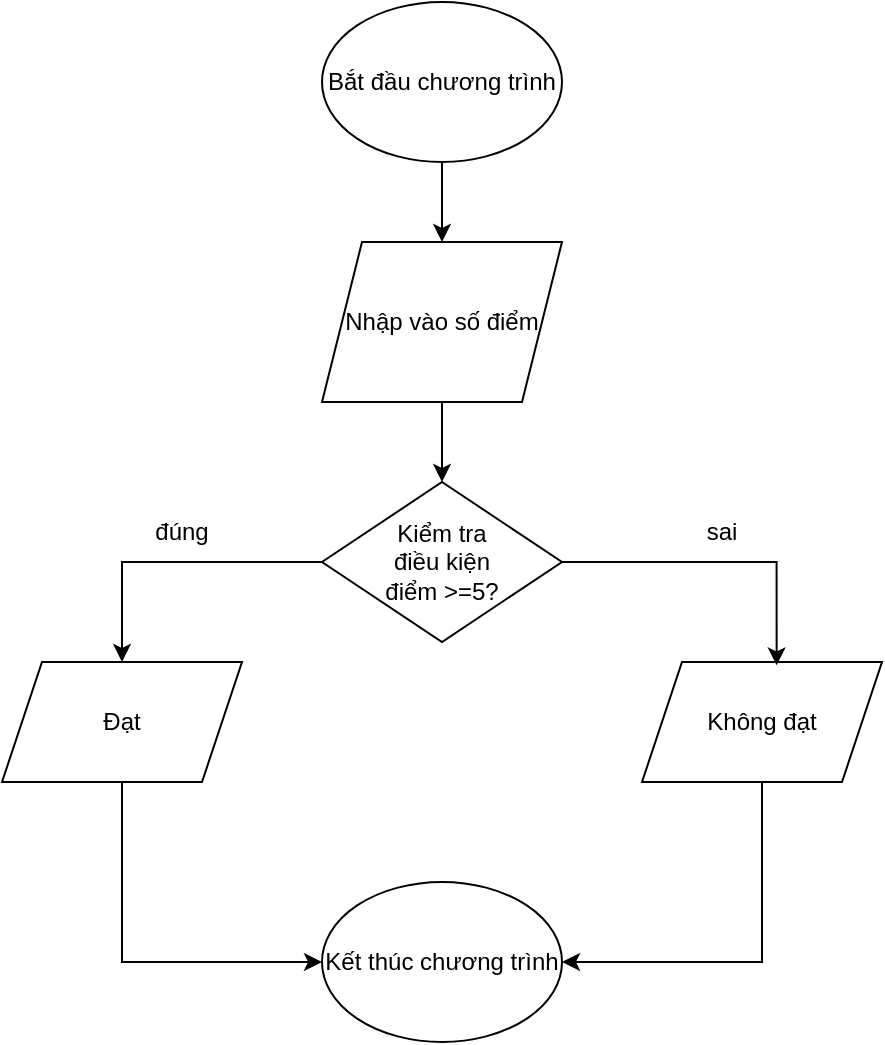 <mxfile version="28.2.5">
  <diagram name="Page-1" id="TU6j4XMP9tYtJwAjrXYR">
    <mxGraphModel dx="772" dy="501" grid="1" gridSize="10" guides="1" tooltips="1" connect="1" arrows="1" fold="1" page="1" pageScale="1" pageWidth="850" pageHeight="1100" math="0" shadow="0">
      <root>
        <mxCell id="0" />
        <mxCell id="1" parent="0" />
        <mxCell id="uMEUlqfxkO7CdfmcYM74-9" style="edgeStyle=orthogonalEdgeStyle;rounded=0;orthogonalLoop=1;jettySize=auto;html=1;exitX=0.5;exitY=1;exitDx=0;exitDy=0;" edge="1" parent="1" source="uMEUlqfxkO7CdfmcYM74-1" target="uMEUlqfxkO7CdfmcYM74-2">
          <mxGeometry relative="1" as="geometry" />
        </mxCell>
        <mxCell id="uMEUlqfxkO7CdfmcYM74-1" value="Bắt đầu chương trình" style="ellipse;whiteSpace=wrap;html=1;" vertex="1" parent="1">
          <mxGeometry x="320" y="40" width="120" height="80" as="geometry" />
        </mxCell>
        <mxCell id="uMEUlqfxkO7CdfmcYM74-10" style="edgeStyle=orthogonalEdgeStyle;rounded=0;orthogonalLoop=1;jettySize=auto;html=1;exitX=0.5;exitY=1;exitDx=0;exitDy=0;" edge="1" parent="1" source="uMEUlqfxkO7CdfmcYM74-2" target="uMEUlqfxkO7CdfmcYM74-3">
          <mxGeometry relative="1" as="geometry" />
        </mxCell>
        <mxCell id="uMEUlqfxkO7CdfmcYM74-2" value="Nhập vào số điểm" style="shape=parallelogram;perimeter=parallelogramPerimeter;whiteSpace=wrap;html=1;fixedSize=1;" vertex="1" parent="1">
          <mxGeometry x="320" y="160" width="120" height="80" as="geometry" />
        </mxCell>
        <mxCell id="uMEUlqfxkO7CdfmcYM74-7" style="edgeStyle=orthogonalEdgeStyle;rounded=0;orthogonalLoop=1;jettySize=auto;html=1;exitX=0;exitY=0.5;exitDx=0;exitDy=0;" edge="1" parent="1" source="uMEUlqfxkO7CdfmcYM74-3" target="uMEUlqfxkO7CdfmcYM74-5">
          <mxGeometry relative="1" as="geometry" />
        </mxCell>
        <mxCell id="uMEUlqfxkO7CdfmcYM74-3" value="" style="rhombus;whiteSpace=wrap;html=1;" vertex="1" parent="1">
          <mxGeometry x="320" y="280" width="120" height="80" as="geometry" />
        </mxCell>
        <mxCell id="uMEUlqfxkO7CdfmcYM74-4" value="Kiểm tra điều kiện điểm &amp;gt;=5?" style="text;html=1;align=center;verticalAlign=middle;whiteSpace=wrap;rounded=0;" vertex="1" parent="1">
          <mxGeometry x="350" y="305" width="60" height="30" as="geometry" />
        </mxCell>
        <mxCell id="uMEUlqfxkO7CdfmcYM74-15" style="edgeStyle=orthogonalEdgeStyle;rounded=0;orthogonalLoop=1;jettySize=auto;html=1;exitX=0.5;exitY=1;exitDx=0;exitDy=0;entryX=0;entryY=0.5;entryDx=0;entryDy=0;" edge="1" parent="1" source="uMEUlqfxkO7CdfmcYM74-5" target="uMEUlqfxkO7CdfmcYM74-13">
          <mxGeometry relative="1" as="geometry" />
        </mxCell>
        <mxCell id="uMEUlqfxkO7CdfmcYM74-5" value="Đạt" style="shape=parallelogram;perimeter=parallelogramPerimeter;whiteSpace=wrap;html=1;fixedSize=1;" vertex="1" parent="1">
          <mxGeometry x="160" y="370" width="120" height="60" as="geometry" />
        </mxCell>
        <mxCell id="uMEUlqfxkO7CdfmcYM74-16" style="edgeStyle=orthogonalEdgeStyle;rounded=0;orthogonalLoop=1;jettySize=auto;html=1;exitX=0.5;exitY=1;exitDx=0;exitDy=0;entryX=1;entryY=0.5;entryDx=0;entryDy=0;" edge="1" parent="1" source="uMEUlqfxkO7CdfmcYM74-6" target="uMEUlqfxkO7CdfmcYM74-13">
          <mxGeometry relative="1" as="geometry" />
        </mxCell>
        <mxCell id="uMEUlqfxkO7CdfmcYM74-6" value="Không đạt" style="shape=parallelogram;perimeter=parallelogramPerimeter;whiteSpace=wrap;html=1;fixedSize=1;" vertex="1" parent="1">
          <mxGeometry x="480" y="370" width="120" height="60" as="geometry" />
        </mxCell>
        <mxCell id="uMEUlqfxkO7CdfmcYM74-8" style="edgeStyle=orthogonalEdgeStyle;rounded=0;orthogonalLoop=1;jettySize=auto;html=1;exitX=1;exitY=0.5;exitDx=0;exitDy=0;entryX=0.561;entryY=0.028;entryDx=0;entryDy=0;entryPerimeter=0;" edge="1" parent="1" source="uMEUlqfxkO7CdfmcYM74-3" target="uMEUlqfxkO7CdfmcYM74-6">
          <mxGeometry relative="1" as="geometry" />
        </mxCell>
        <mxCell id="uMEUlqfxkO7CdfmcYM74-11" value="đúng" style="text;html=1;align=center;verticalAlign=middle;whiteSpace=wrap;rounded=0;" vertex="1" parent="1">
          <mxGeometry x="220" y="290" width="60" height="30" as="geometry" />
        </mxCell>
        <mxCell id="uMEUlqfxkO7CdfmcYM74-12" value="sai" style="text;html=1;align=center;verticalAlign=middle;whiteSpace=wrap;rounded=0;" vertex="1" parent="1">
          <mxGeometry x="490" y="290" width="60" height="30" as="geometry" />
        </mxCell>
        <mxCell id="uMEUlqfxkO7CdfmcYM74-13" value="Kết thúc chương trình" style="ellipse;whiteSpace=wrap;html=1;" vertex="1" parent="1">
          <mxGeometry x="320" y="480" width="120" height="80" as="geometry" />
        </mxCell>
      </root>
    </mxGraphModel>
  </diagram>
</mxfile>
